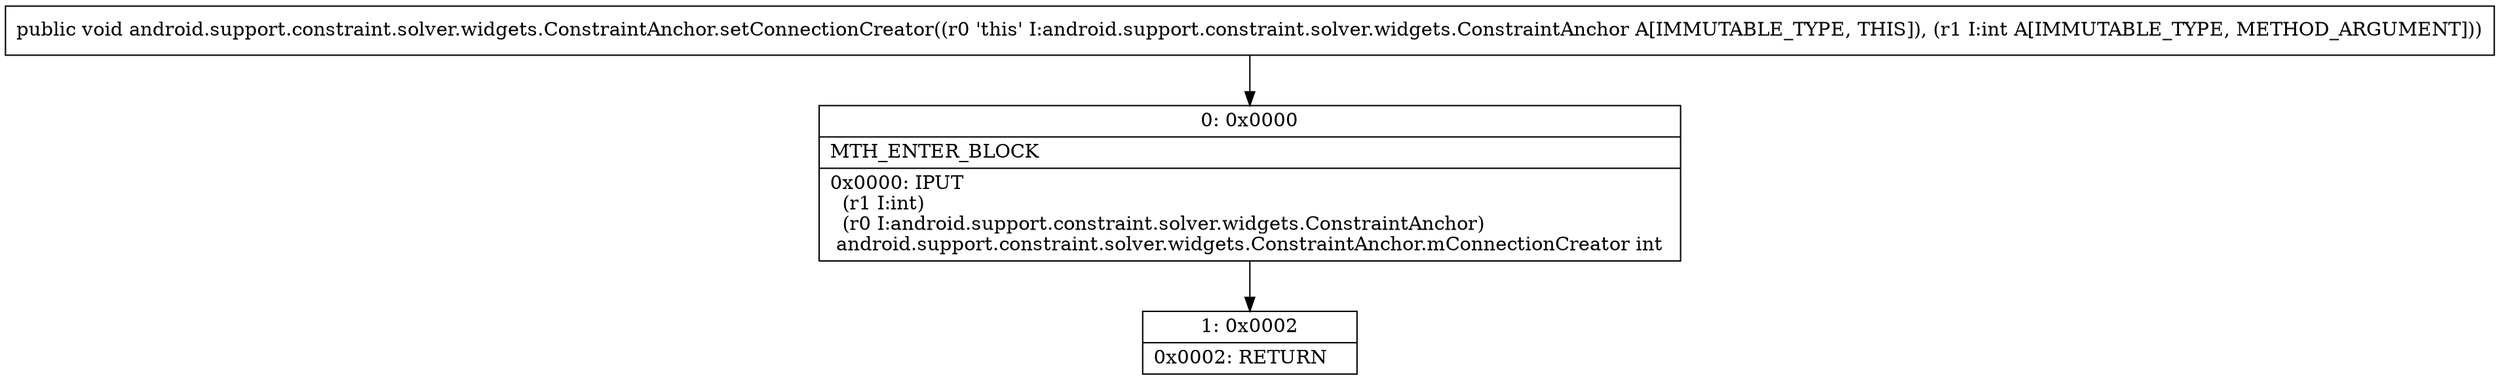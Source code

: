 digraph "CFG forandroid.support.constraint.solver.widgets.ConstraintAnchor.setConnectionCreator(I)V" {
Node_0 [shape=record,label="{0\:\ 0x0000|MTH_ENTER_BLOCK\l|0x0000: IPUT  \l  (r1 I:int)\l  (r0 I:android.support.constraint.solver.widgets.ConstraintAnchor)\l android.support.constraint.solver.widgets.ConstraintAnchor.mConnectionCreator int \l}"];
Node_1 [shape=record,label="{1\:\ 0x0002|0x0002: RETURN   \l}"];
MethodNode[shape=record,label="{public void android.support.constraint.solver.widgets.ConstraintAnchor.setConnectionCreator((r0 'this' I:android.support.constraint.solver.widgets.ConstraintAnchor A[IMMUTABLE_TYPE, THIS]), (r1 I:int A[IMMUTABLE_TYPE, METHOD_ARGUMENT])) }"];
MethodNode -> Node_0;
Node_0 -> Node_1;
}

